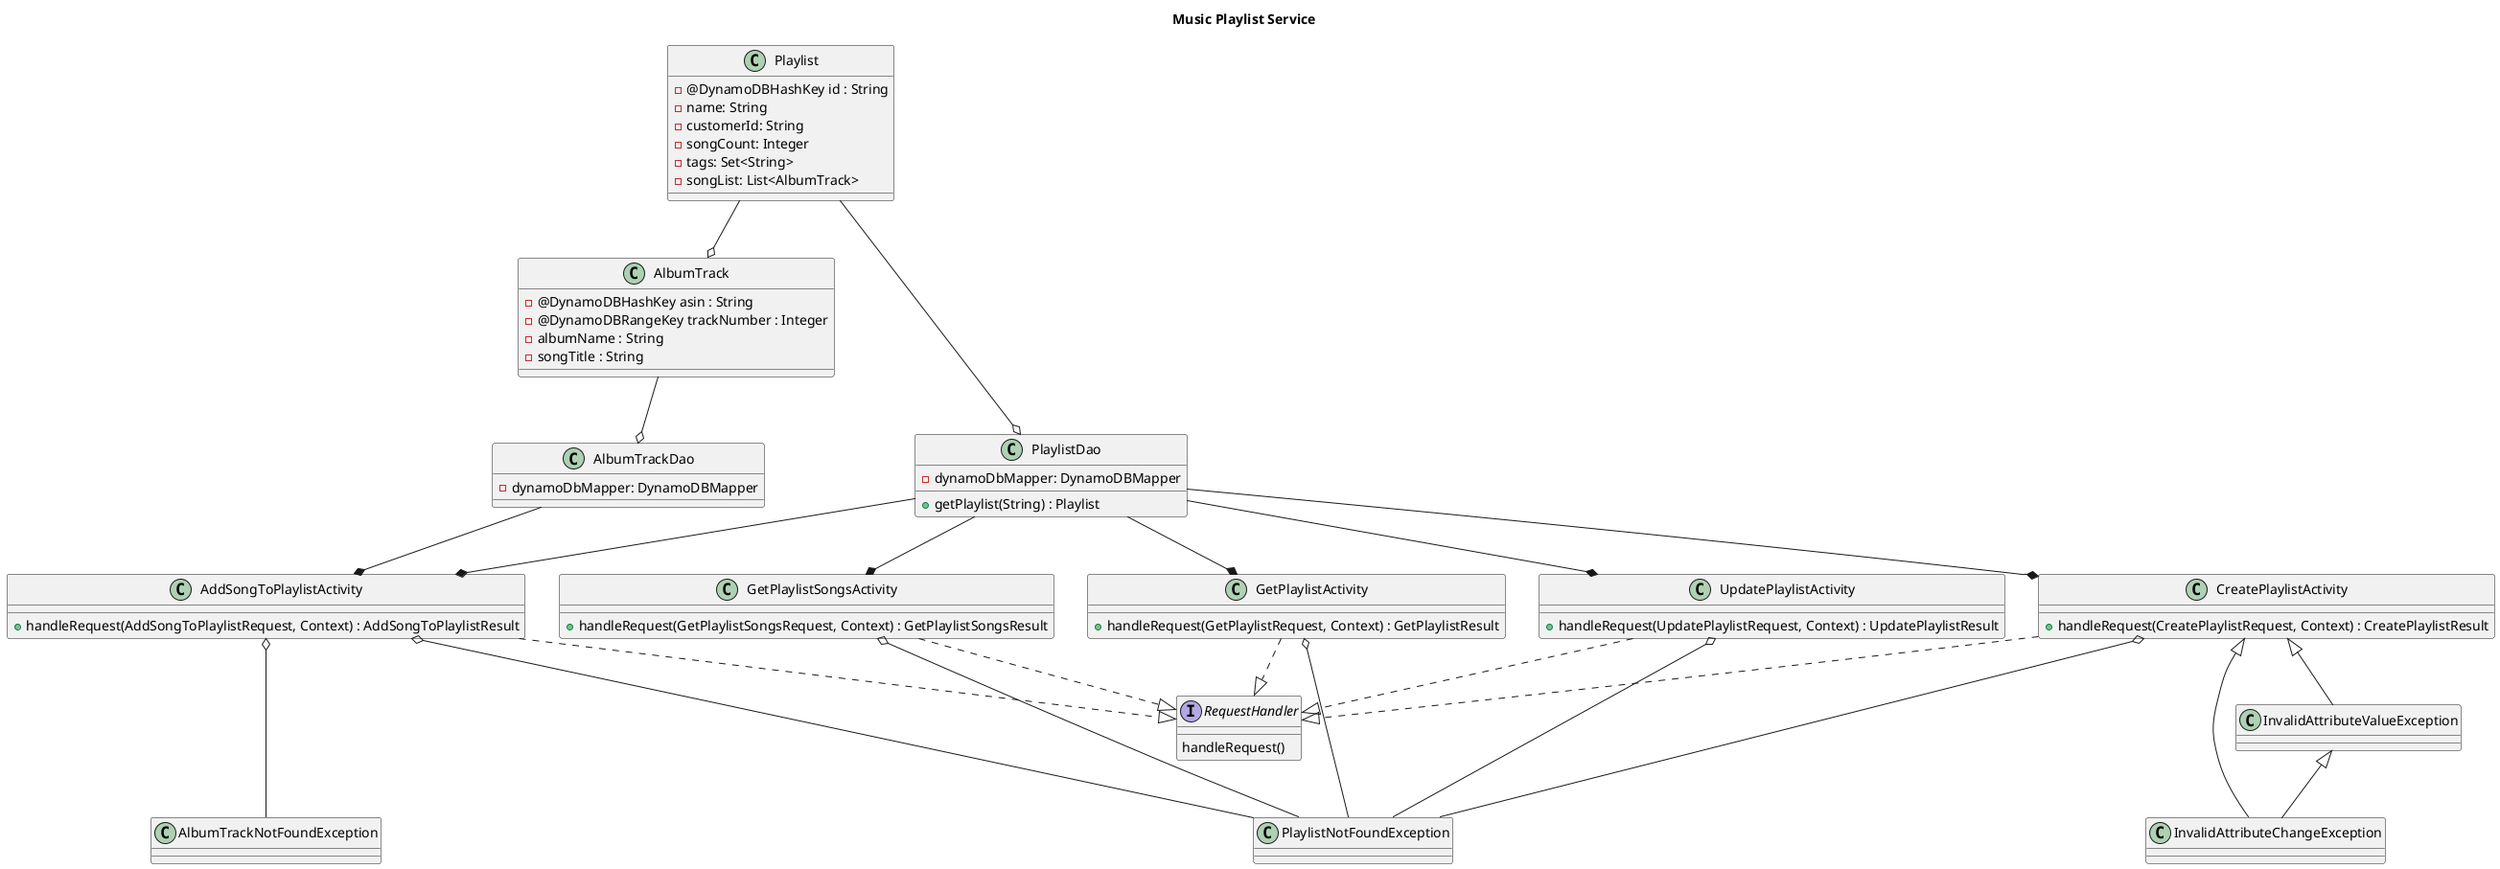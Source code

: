 @startuml
title Music Playlist Service

Playlist --o AlbumTrack
Playlist --o PlaylistDao
AlbumTrack --o AlbumTrackDao

class AlbumTrack {
  -@DynamoDBHashKey asin : String
  -@DynamoDBRangeKey trackNumber : Integer
  -albumName : String
  -songTitle : String
}
class Playlist {
  -@DynamoDBHashKey id : String
  -name: String
  -customerId: String
  -songCount: Integer
  -tags: Set<String>
  -songList: List<AlbumTrack>
}
class AlbumTrackDao {
  -dynamoDbMapper: DynamoDBMapper
}
class PlaylistDao {
  -dynamoDbMapper: DynamoDBMapper
  +getPlaylist(String) : Playlist
}

PlaylistDao --* AddSongToPlaylistActivity
PlaylistDao --* CreatePlaylistActivity
PlaylistDao --* GetPlaylistActivity
PlaylistDao --* GetPlaylistSongsActivity
PlaylistDao --* UpdatePlaylistActivity

AlbumTrackDao --* AddSongToPlaylistActivity

GetPlaylistActivity ..|> RequestHandler
AddSongToPlaylistActivity ..|> RequestHandler
CreatePlaylistActivity ..|> RequestHandler

GetPlaylistSongsActivity ..|> RequestHandler
UpdatePlaylistActivity ..|> RequestHandler

class AddSongToPlaylistActivity {
    +handleRequest(AddSongToPlaylistRequest, Context) : AddSongToPlaylistResult
}
class CreatePlaylistActivity {
    +handleRequest(CreatePlaylistRequest, Context) : CreatePlaylistResult
}
class GetPlaylistActivity {
    +handleRequest(GetPlaylistRequest, Context) : GetPlaylistResult
}
class GetPlaylistSongsActivity {
    +handleRequest(GetPlaylistSongsRequest, Context) : GetPlaylistSongsResult
}
class UpdatePlaylistActivity {
    +handleRequest(UpdatePlaylistRequest, Context) : UpdatePlaylistResult
}
interface RequestHandler {
    handleRequest()
}
AddSongToPlaylistActivity o--- AlbumTrackNotFoundException
AddSongToPlaylistActivity o--- PlaylistNotFoundException
CreatePlaylistActivity o--- PlaylistNotFoundException
GetPlaylistActivity o--- PlaylistNotFoundException
GetPlaylistSongsActivity  o--- PlaylistNotFoundException
UpdatePlaylistActivity o--- PlaylistNotFoundException

'PlaylistDao o-- InvalidAttributeValueException
'PlaylistDao o-- InvalidAttributeChangeException
'RuntimeException o-- InvalidAttributeValueException
'RuntimeException o-- InvalidAttributeChangeException
'class RuntimeException {
'}

CreatePlaylistActivity <|-- InvalidAttributeChangeException
CreatePlaylistActivity <|-- InvalidAttributeValueException
InvalidAttributeValueException <|-- InvalidAttributeChangeException

class AlbumTrackNotFoundException {

}
class PlaylistNotFoundException {

}
class InvalidAttributeValueException {

}
class InvalidAttributeChangeException {
}

@enduml